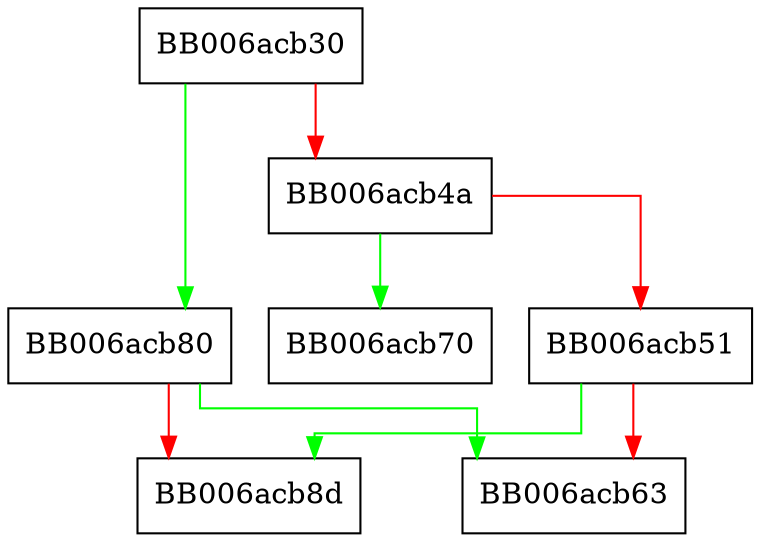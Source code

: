 digraph rsa_check {
  node [shape="box"];
  graph [splines=ortho];
  BB006acb30 -> BB006acb80 [color="green"];
  BB006acb30 -> BB006acb4a [color="red"];
  BB006acb4a -> BB006acb70 [color="green"];
  BB006acb4a -> BB006acb51 [color="red"];
  BB006acb51 -> BB006acb8d [color="green"];
  BB006acb51 -> BB006acb63 [color="red"];
  BB006acb80 -> BB006acb63 [color="green"];
  BB006acb80 -> BB006acb8d [color="red"];
}